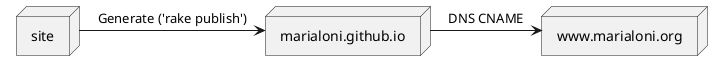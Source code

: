 @startuml
node site
node marialoni.github.io
node www.marialoni.org

site -> marialoni.github.io : Generate ('rake publish')
marialoni.github.io -> www.marialoni.org : DNS CNAME
@enduml
